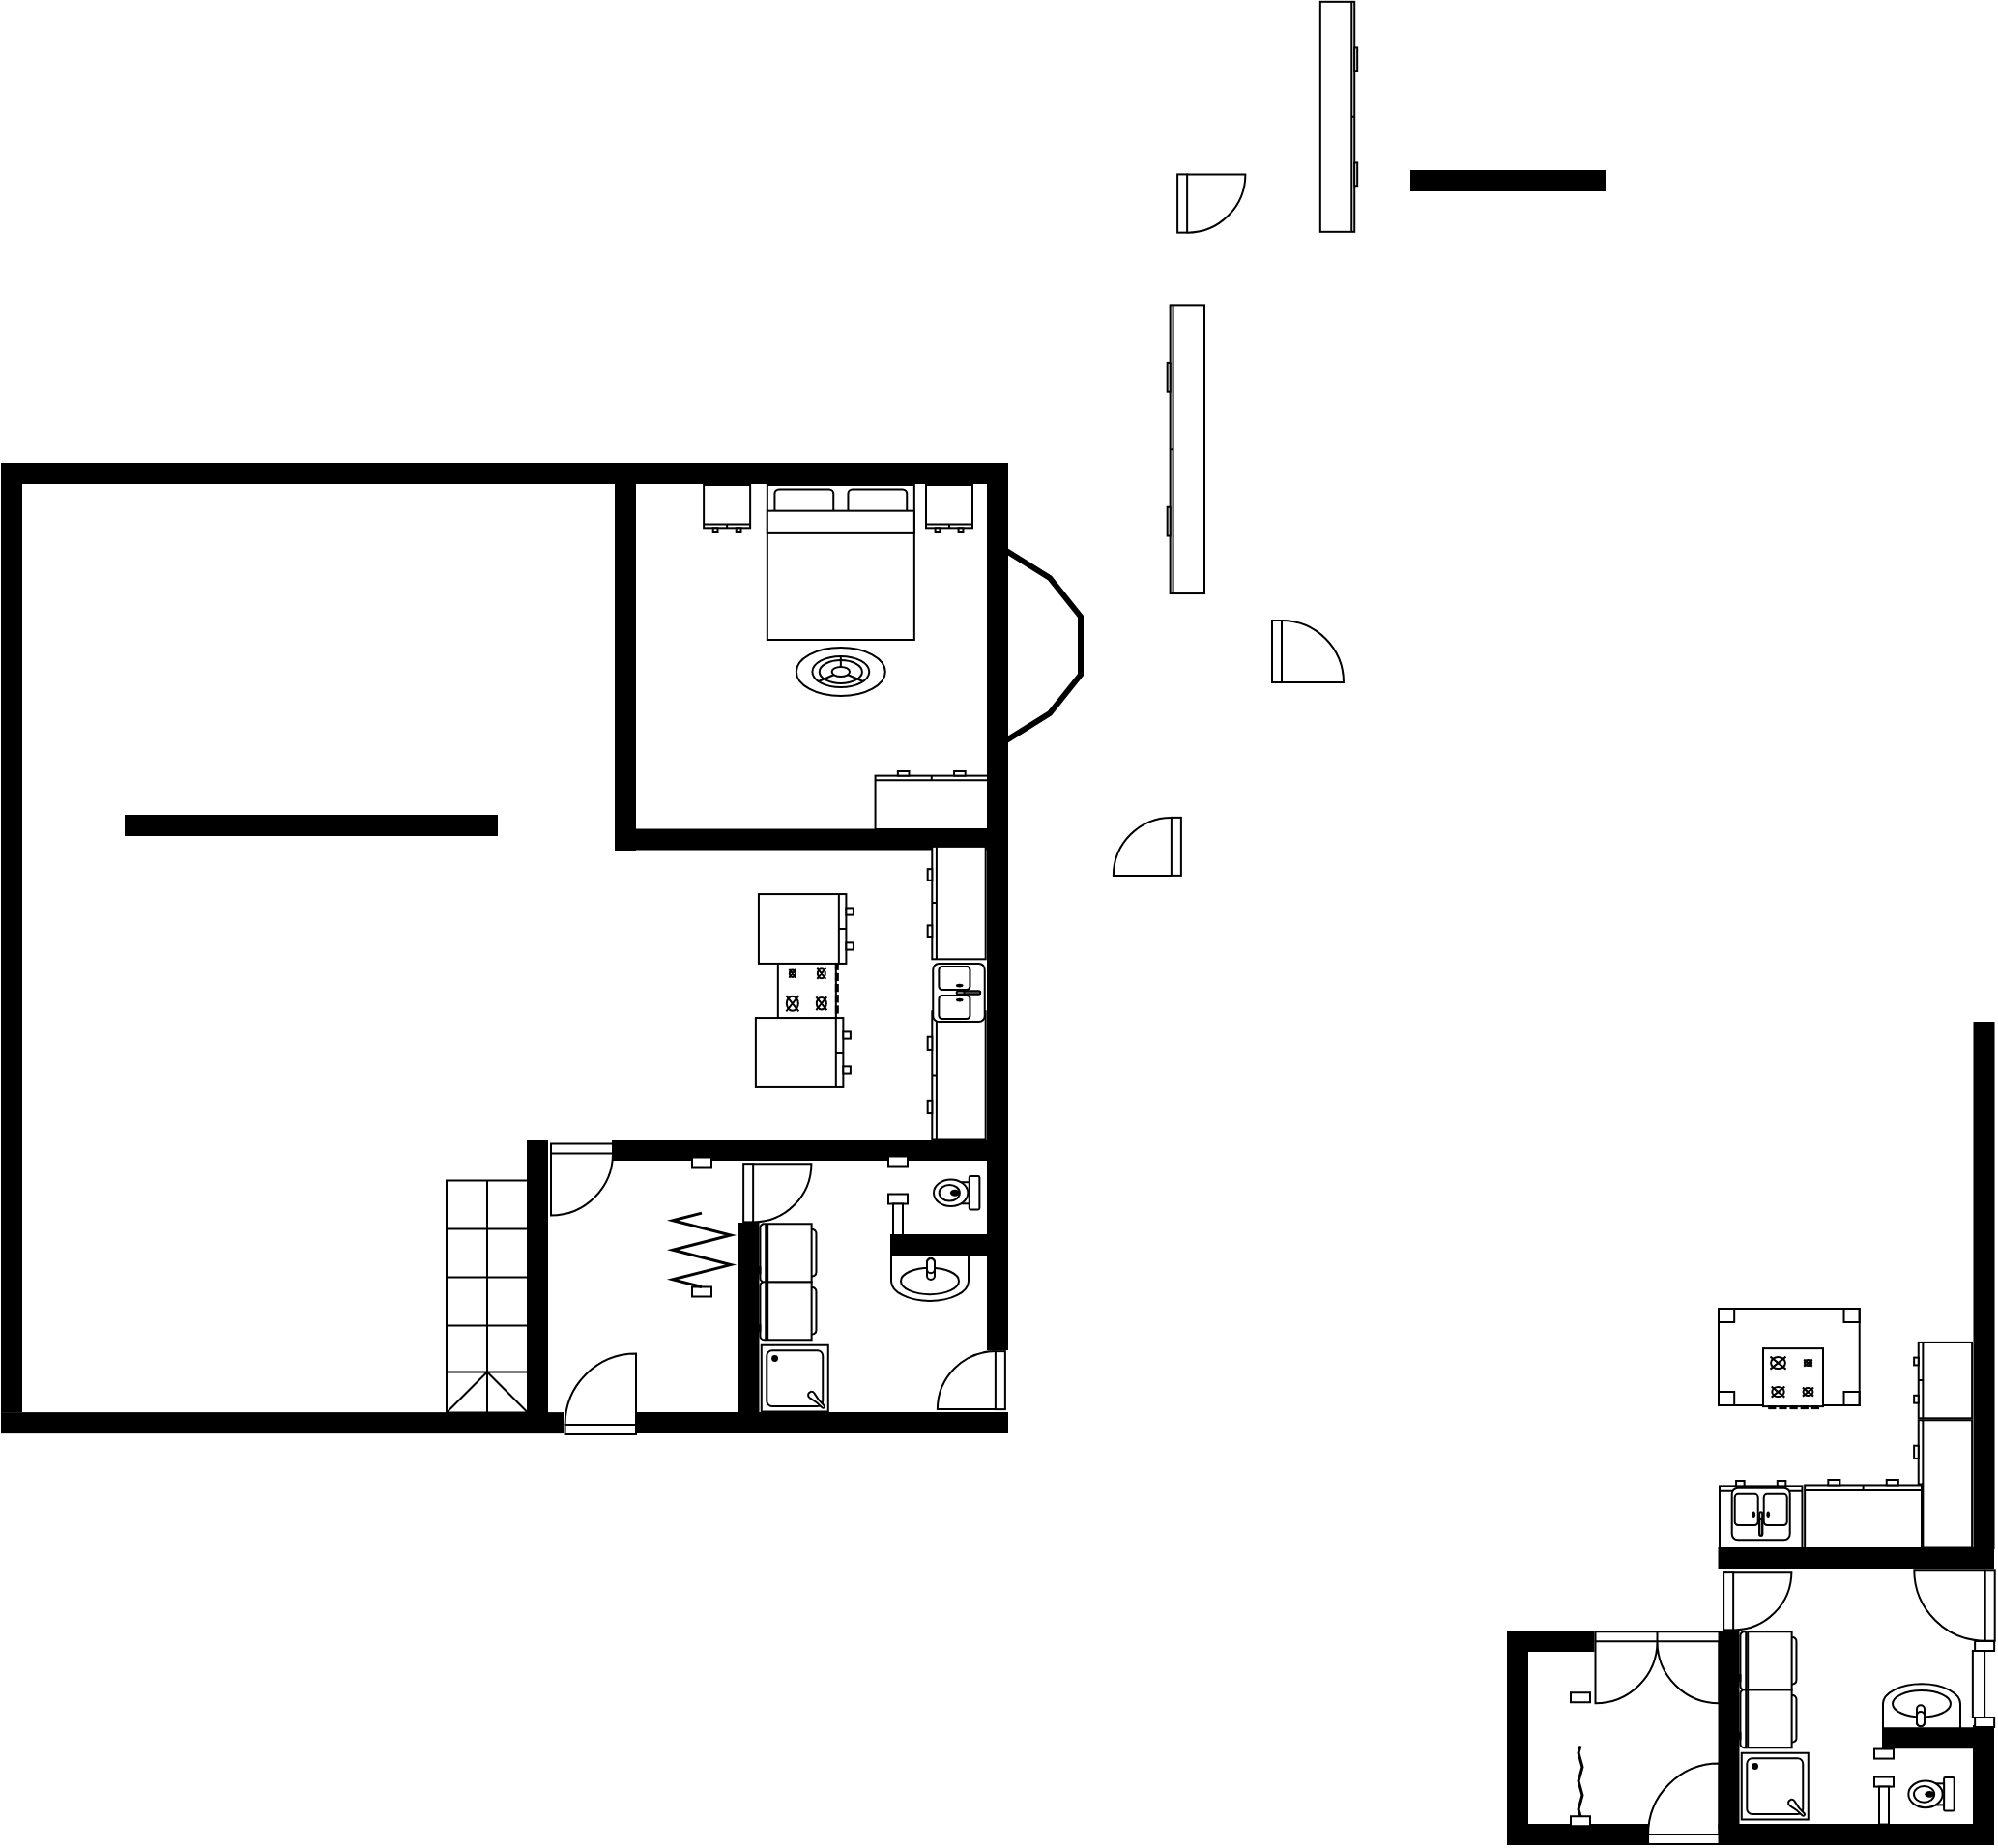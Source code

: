 <mxfile version="24.3.1" type="github" pages="2">
  <diagram name="Page-1" id="xjWKJGh5MfLKTEoIrmZc">
    <mxGraphModel dx="747" dy="1329" grid="0" gridSize="10" guides="1" tooltips="1" connect="1" arrows="1" fold="1" page="0" pageScale="1" pageWidth="850" pageHeight="1100" math="0" shadow="0">
      <root>
        <mxCell id="0" />
        <mxCell id="1" parent="0" />
        <mxCell id="OK5JHSdQybiAA-abdOU7-43" value="" style="verticalLabelPosition=bottom;html=1;verticalAlign=top;align=center;shape=mxgraph.floorplan.table;rotation=0;" vertex="1" parent="1">
          <mxGeometry x="1149" y="146" width="72.86" height="50" as="geometry" />
        </mxCell>
        <mxCell id="h-Q27DOEpLDlaPpYUZ9X-6" value="" style="verticalLabelPosition=bottom;html=1;verticalAlign=top;align=center;shape=mxgraph.floorplan.wall;fillColor=strokeColor;" parent="1" vertex="1">
          <mxGeometry x="589" y="199" width="192" height="12" as="geometry" />
        </mxCell>
        <mxCell id="h-Q27DOEpLDlaPpYUZ9X-8" value="" style="verticalLabelPosition=bottom;html=1;verticalAlign=top;align=center;shape=mxgraph.floorplan.wall;fillColor=strokeColor;direction=south;" parent="1" vertex="1">
          <mxGeometry x="261" y="-281" width="10" height="480" as="geometry" />
        </mxCell>
        <mxCell id="h-Q27DOEpLDlaPpYUZ9X-11" value="" style="verticalLabelPosition=bottom;html=1;verticalAlign=top;align=center;shape=mxgraph.floorplan.wall;fillColor=strokeColor;" parent="1" vertex="1">
          <mxGeometry x="261" y="-291" width="520" height="10" as="geometry" />
        </mxCell>
        <mxCell id="h-Q27DOEpLDlaPpYUZ9X-12" value="" style="verticalLabelPosition=bottom;html=1;verticalAlign=top;align=center;shape=mxgraph.floorplan.wall;fillColor=strokeColor;direction=south;" parent="1" vertex="1">
          <mxGeometry x="771" y="-280" width="10" height="447" as="geometry" />
        </mxCell>
        <mxCell id="h-Q27DOEpLDlaPpYUZ9X-15" value="" style="verticalLabelPosition=bottom;html=1;verticalAlign=top;align=center;shape=mxgraph.floorplan.doorRight;aspect=fixed;rotation=90;" parent="1" vertex="1">
          <mxGeometry x="749" y="167.12" width="30" height="31.88" as="geometry" />
        </mxCell>
        <mxCell id="h-Q27DOEpLDlaPpYUZ9X-16" value="" style="verticalLabelPosition=bottom;html=1;verticalAlign=top;align=center;shape=mxgraph.floorplan.wall;fillColor=strokeColor;" parent="1" vertex="1">
          <mxGeometry x="639" y="59" width="132" height="10" as="geometry" />
        </mxCell>
        <mxCell id="h-Q27DOEpLDlaPpYUZ9X-17" value="" style="verticalLabelPosition=bottom;html=1;verticalAlign=top;align=center;shape=mxgraph.floorplan.wall;fillColor=strokeColor;direction=south;" parent="1" vertex="1">
          <mxGeometry x="642.25" y="102" width="10" height="97" as="geometry" />
        </mxCell>
        <mxCell id="h-Q27DOEpLDlaPpYUZ9X-19" value="" style="verticalLabelPosition=bottom;html=1;verticalAlign=top;align=center;shape=mxgraph.floorplan.shower2;rotation=90;" parent="1" vertex="1">
          <mxGeometry x="653.95" y="164.81" width="34.37" height="34.5" as="geometry" />
        </mxCell>
        <mxCell id="h-Q27DOEpLDlaPpYUZ9X-20" value="" style="verticalLabelPosition=bottom;html=1;verticalAlign=top;align=center;shape=mxgraph.floorplan.refrigerator;rotation=90;" parent="1" vertex="1">
          <mxGeometry x="652.25" y="132.13" width="30" height="30" as="geometry" />
        </mxCell>
        <mxCell id="h-Q27DOEpLDlaPpYUZ9X-21" value="" style="verticalLabelPosition=bottom;html=1;verticalAlign=top;align=center;shape=mxgraph.floorplan.refrigerator;rotation=90;" parent="1" vertex="1">
          <mxGeometry x="652.25" y="102.13" width="30" height="30" as="geometry" />
        </mxCell>
        <mxCell id="h-Q27DOEpLDlaPpYUZ9X-23" value="" style="verticalLabelPosition=bottom;html=1;verticalAlign=top;align=center;shape=mxgraph.floorplan.sink_1;rotation=0;" parent="1" vertex="1">
          <mxGeometry x="721" y="118" width="40" height="24" as="geometry" />
        </mxCell>
        <mxCell id="h-Q27DOEpLDlaPpYUZ9X-28" value="" style="verticalLabelPosition=bottom;html=1;verticalAlign=top;align=center;shape=mxgraph.floorplan.doorLeft;aspect=fixed;rotation=0;" parent="1" vertex="1">
          <mxGeometry x="545" y="60.75" width="32" height="34" as="geometry" />
        </mxCell>
        <mxCell id="h-Q27DOEpLDlaPpYUZ9X-29" value="" style="verticalLabelPosition=bottom;html=1;verticalAlign=top;align=center;shape=mxgraph.floorplan.doorRight;aspect=fixed;rotation=-90;" parent="1" vertex="1">
          <mxGeometry x="870" y="-441.74" width="30.12" height="32" as="geometry" />
        </mxCell>
        <mxCell id="h-Q27DOEpLDlaPpYUZ9X-30" value="" style="verticalLabelPosition=bottom;html=1;verticalAlign=top;align=center;shape=mxgraph.floorplan.doorLeft;aspect=fixed;rotation=-90;" parent="1" vertex="1">
          <mxGeometry x="919.0" y="-211" width="32" height="34" as="geometry" />
        </mxCell>
        <mxCell id="h-Q27DOEpLDlaPpYUZ9X-31" value="" style="verticalLabelPosition=bottom;html=1;verticalAlign=top;align=center;shape=mxgraph.floorplan.toilet;rotation=0;direction=south;" parent="1" vertex="1">
          <mxGeometry x="743" y="77.5" width="23.68" height="17.25" as="geometry" />
        </mxCell>
        <mxCell id="h-Q27DOEpLDlaPpYUZ9X-32" value="" style="verticalLabelPosition=bottom;html=1;verticalAlign=top;align=center;shape=mxgraph.floorplan.doorPocket;dx=0.5;rotation=-90;" parent="1" vertex="1">
          <mxGeometry x="700" y="88.75" width="49" height="6" as="geometry" />
        </mxCell>
        <mxCell id="h-Q27DOEpLDlaPpYUZ9X-36" value="" style="verticalLabelPosition=bottom;html=1;verticalAlign=top;align=center;shape=mxgraph.floorplan.wall;fillColor=strokeColor;" parent="1" vertex="1">
          <mxGeometry x="721" y="108" width="50" height="10" as="geometry" />
        </mxCell>
        <mxCell id="h-Q27DOEpLDlaPpYUZ9X-39" value="" style="verticalLabelPosition=bottom;html=1;verticalAlign=top;align=center;shape=mxgraph.floorplan.stairsRest;rotation=90;" parent="1" vertex="1">
          <mxGeometry x="452" y="118.75" width="120" height="42" as="geometry" />
        </mxCell>
        <mxCell id="h-Q27DOEpLDlaPpYUZ9X-41" value="" style="verticalLabelPosition=bottom;html=1;verticalAlign=top;align=center;shape=mxgraph.floorplan.wall;fillColor=strokeColor;" parent="1" vertex="1">
          <mxGeometry x="261" y="200.06" width="290" height="10" as="geometry" />
        </mxCell>
        <mxCell id="h-Q27DOEpLDlaPpYUZ9X-42" value="" style="verticalLabelPosition=bottom;html=1;verticalAlign=top;align=center;shape=mxgraph.floorplan.doorLeft;aspect=fixed;rotation=-180;" parent="1" vertex="1">
          <mxGeometry x="552.29" y="172" width="36.71" height="39" as="geometry" />
        </mxCell>
        <mxCell id="h-Q27DOEpLDlaPpYUZ9X-45" value="" style="verticalLabelPosition=bottom;html=1;verticalAlign=top;align=center;shape=mxgraph.floorplan.wall;fillColor=strokeColor;" parent="1" vertex="1">
          <mxGeometry x="577" y="59" width="62" height="10" as="geometry" />
        </mxCell>
        <mxCell id="h-Q27DOEpLDlaPpYUZ9X-46" value="" style="verticalLabelPosition=bottom;html=1;verticalAlign=top;align=center;shape=mxgraph.floorplan.wall;fillColor=strokeColor;direction=south;" parent="1" vertex="1">
          <mxGeometry x="533" y="59" width="10" height="141.06" as="geometry" />
        </mxCell>
        <mxCell id="h-Q27DOEpLDlaPpYUZ9X-49" value="" style="verticalLabelPosition=bottom;html=1;verticalAlign=top;align=center;shape=mxgraph.floorplan.doorAccordion;dx=0.6;rotation=-90;" parent="1" vertex="1">
          <mxGeometry x="587" y="88.75" width="72" height="30" as="geometry" />
        </mxCell>
        <mxCell id="h-Q27DOEpLDlaPpYUZ9X-51" value="" style="verticalLabelPosition=bottom;html=1;verticalAlign=top;align=center;shape=mxgraph.floorplan.range_1;rotation=-90;" parent="1" vertex="1">
          <mxGeometry x="662.42" y="-35.12" width="31" height="31" as="geometry" />
        </mxCell>
        <mxCell id="h-Q27DOEpLDlaPpYUZ9X-52" value="" style="verticalLabelPosition=bottom;html=1;verticalAlign=top;align=center;shape=mxgraph.floorplan.wall;fillColor=strokeColor;direction=south;rotation=90;" parent="1" vertex="1">
          <mxGeometry x="675.63" y="-189.37" width="10" height="185.25" as="geometry" />
        </mxCell>
        <mxCell id="h-Q27DOEpLDlaPpYUZ9X-53" value="" style="verticalLabelPosition=bottom;html=1;verticalAlign=top;align=center;shape=mxgraph.floorplan.wall;fillColor=strokeColor;direction=south;" parent="1" vertex="1">
          <mxGeometry x="1281" y="362" width="10" height="53" as="geometry" />
        </mxCell>
        <mxCell id="h-Q27DOEpLDlaPpYUZ9X-54" value="" style="verticalLabelPosition=bottom;html=1;verticalAlign=top;align=center;shape=mxgraph.floorplan.dresser;rotation=90;" parent="1" vertex="1">
          <mxGeometry x="799" y="-307.98" width="148.84" height="19.17" as="geometry" />
        </mxCell>
        <mxCell id="h-Q27DOEpLDlaPpYUZ9X-55" value="" style="verticalLabelPosition=bottom;html=1;verticalAlign=top;align=center;shape=mxgraph.floorplan.dresser;rotation=90;" parent="1" vertex="1">
          <mxGeometry x="721.78" y="10.19" width="66.12" height="30" as="geometry" />
        </mxCell>
        <mxCell id="h-Q27DOEpLDlaPpYUZ9X-56" value="" style="verticalLabelPosition=bottom;html=1;verticalAlign=top;align=center;shape=mxgraph.floorplan.dresser;rotation=-90;" parent="1" vertex="1">
          <mxGeometry x="657.48" y="-11" width="35.94" height="49" as="geometry" />
        </mxCell>
        <mxCell id="h-Q27DOEpLDlaPpYUZ9X-57" value="" style="verticalLabelPosition=bottom;html=1;verticalAlign=top;align=center;shape=mxgraph.floorplan.sink_double2;rotation=90;" parent="1" vertex="1">
          <mxGeometry x="741" y="-30.87" width="30" height="26.75" as="geometry" />
        </mxCell>
        <mxCell id="h-Q27DOEpLDlaPpYUZ9X-58" value="" style="verticalLabelPosition=bottom;html=1;verticalAlign=top;align=center;shape=mxgraph.floorplan.dresser;rotation=-90;" parent="1" vertex="1">
          <mxGeometry x="893" y="-480.17" width="119" height="19.17" as="geometry" />
        </mxCell>
        <mxCell id="h-Q27DOEpLDlaPpYUZ9X-59" value="" style="verticalLabelPosition=bottom;html=1;verticalAlign=top;align=center;shape=mxgraph.floorplan.wall;fillColor=strokeColor;" parent="1" vertex="1">
          <mxGeometry x="325" y="-109" width="192" height="10" as="geometry" />
        </mxCell>
        <mxCell id="h-Q27DOEpLDlaPpYUZ9X-60" value="" style="verticalLabelPosition=bottom;html=1;verticalAlign=top;align=center;shape=mxgraph.floorplan.wall;fillColor=strokeColor;rotation=90;" parent="1" vertex="1">
          <mxGeometry x="488.75" y="-191.25" width="189.5" height="10" as="geometry" />
        </mxCell>
        <mxCell id="h-Q27DOEpLDlaPpYUZ9X-63" value="" style="verticalLabelPosition=bottom;html=1;verticalAlign=top;align=center;shape=mxgraph.floorplan.bed_double;" parent="1" vertex="1">
          <mxGeometry x="656.92" y="-280" width="76" height="80" as="geometry" />
        </mxCell>
        <mxCell id="h-Q27DOEpLDlaPpYUZ9X-64" value="" style="verticalLabelPosition=bottom;html=1;verticalAlign=top;align=center;shape=mxgraph.floorplan.dresser;" parent="1" vertex="1">
          <mxGeometry x="739" y="-280" width="24" height="24" as="geometry" />
        </mxCell>
        <mxCell id="h-Q27DOEpLDlaPpYUZ9X-65" value="" style="verticalLabelPosition=bottom;html=1;verticalAlign=top;align=center;shape=mxgraph.floorplan.dresser;" parent="1" vertex="1">
          <mxGeometry x="624.06" y="-280" width="24" height="24" as="geometry" />
        </mxCell>
        <mxCell id="h-Q27DOEpLDlaPpYUZ9X-66" value="" style="verticalLabelPosition=bottom;html=1;verticalAlign=top;align=center;shape=mxgraph.floorplan.floor_lamp;" parent="1" vertex="1">
          <mxGeometry x="671.92" y="-196" width="46" height="25" as="geometry" />
        </mxCell>
        <mxCell id="h-Q27DOEpLDlaPpYUZ9X-67" value="" style="verticalLabelPosition=bottom;html=1;verticalAlign=top;align=center;shape=mxgraph.floorplan.windowBay;strokeWidth=3;aspect=fixed;rotation=-90;" parent="1" vertex="1">
          <mxGeometry x="749" y="-217" width="100" height="40" as="geometry" />
        </mxCell>
        <mxCell id="117G0C2ZJ8UMQAqi53bu-1" value="" style="verticalLabelPosition=bottom;html=1;verticalAlign=top;align=center;shape=mxgraph.floorplan.dresser;rotation=90;" vertex="1" parent="1">
          <mxGeometry x="725.73" y="-78.95" width="58.22" height="30" as="geometry" />
        </mxCell>
        <mxCell id="117G0C2ZJ8UMQAqi53bu-2" value="" style="verticalLabelPosition=bottom;html=1;verticalAlign=top;align=center;shape=mxgraph.floorplan.dresser;rotation=-90;" vertex="1" parent="1">
          <mxGeometry x="659" y="-75" width="35.94" height="49" as="geometry" />
        </mxCell>
        <mxCell id="117G0C2ZJ8UMQAqi53bu-4" value="" style="verticalLabelPosition=bottom;html=1;verticalAlign=top;align=center;shape=mxgraph.floorplan.dresser;rotation=-180;" vertex="1" parent="1">
          <mxGeometry x="712.78" y="-132" width="58.22" height="30" as="geometry" />
        </mxCell>
        <mxCell id="117G0C2ZJ8UMQAqi53bu-5" value="" style="verticalLabelPosition=bottom;html=1;verticalAlign=top;align=center;shape=mxgraph.floorplan.wall;fillColor=strokeColor;" vertex="1" parent="1">
          <mxGeometry x="990" y="-454" width="100" height="33" as="geometry" />
        </mxCell>
        <mxCell id="117G0C2ZJ8UMQAqi53bu-7" value="" style="verticalLabelPosition=bottom;html=1;verticalAlign=top;align=center;shape=mxgraph.floorplan.doorRight;aspect=fixed;rotation=-90;" vertex="1" parent="1">
          <mxGeometry x="645.51" y="70.13" width="30.12" height="32" as="geometry" />
        </mxCell>
        <mxCell id="OK5JHSdQybiAA-abdOU7-13" value="" style="verticalLabelPosition=bottom;html=1;verticalAlign=top;align=center;shape=mxgraph.floorplan.doorRight;aspect=fixed;rotation=90;" vertex="1" parent="1">
          <mxGeometry x="840" y="-109" width="30" height="31.88" as="geometry" />
        </mxCell>
        <mxCell id="OK5JHSdQybiAA-abdOU7-14" value="" style="verticalLabelPosition=bottom;html=1;verticalAlign=top;align=center;shape=mxgraph.floorplan.wall;fillColor=strokeColor;" vertex="1" parent="1">
          <mxGeometry x="1149.25" y="270" width="132" height="10" as="geometry" />
        </mxCell>
        <mxCell id="OK5JHSdQybiAA-abdOU7-15" value="" style="verticalLabelPosition=bottom;html=1;verticalAlign=top;align=center;shape=mxgraph.floorplan.wall;fillColor=strokeColor;direction=south;" vertex="1" parent="1">
          <mxGeometry x="1149.25" y="313" width="10" height="102" as="geometry" />
        </mxCell>
        <mxCell id="OK5JHSdQybiAA-abdOU7-16" value="" style="verticalLabelPosition=bottom;html=1;verticalAlign=top;align=center;shape=mxgraph.floorplan.shower2;rotation=90;" vertex="1" parent="1">
          <mxGeometry x="1160.95" y="375.81" width="34.37" height="34.5" as="geometry" />
        </mxCell>
        <mxCell id="OK5JHSdQybiAA-abdOU7-17" value="" style="verticalLabelPosition=bottom;html=1;verticalAlign=top;align=center;shape=mxgraph.floorplan.refrigerator;rotation=90;" vertex="1" parent="1">
          <mxGeometry x="1159.25" y="343.13" width="30" height="30" as="geometry" />
        </mxCell>
        <mxCell id="OK5JHSdQybiAA-abdOU7-18" value="" style="verticalLabelPosition=bottom;html=1;verticalAlign=top;align=center;shape=mxgraph.floorplan.refrigerator;rotation=90;" vertex="1" parent="1">
          <mxGeometry x="1159.25" y="313.13" width="30" height="30" as="geometry" />
        </mxCell>
        <mxCell id="OK5JHSdQybiAA-abdOU7-19" value="" style="verticalLabelPosition=bottom;html=1;verticalAlign=top;align=center;shape=mxgraph.floorplan.sink_1;rotation=-180;" vertex="1" parent="1">
          <mxGeometry x="1234" y="340.13" width="40" height="24" as="geometry" />
        </mxCell>
        <mxCell id="OK5JHSdQybiAA-abdOU7-20" value="" style="verticalLabelPosition=bottom;html=1;verticalAlign=top;align=center;shape=mxgraph.floorplan.toilet;rotation=0;direction=south;" vertex="1" parent="1">
          <mxGeometry x="1247.16" y="388.56" width="23.68" height="17.25" as="geometry" />
        </mxCell>
        <mxCell id="OK5JHSdQybiAA-abdOU7-21" value="" style="verticalLabelPosition=bottom;html=1;verticalAlign=top;align=center;shape=mxgraph.floorplan.doorPocket;dx=0.5;rotation=-90;" vertex="1" parent="1">
          <mxGeometry x="1215" y="393" width="39" height="0.56" as="geometry" />
        </mxCell>
        <mxCell id="OK5JHSdQybiAA-abdOU7-22" value="" style="verticalLabelPosition=bottom;html=1;verticalAlign=top;align=center;shape=mxgraph.floorplan.wall;fillColor=strokeColor;" vertex="1" parent="1">
          <mxGeometry x="1234" y="358.12" width="50" height="20" as="geometry" />
        </mxCell>
        <mxCell id="OK5JHSdQybiAA-abdOU7-23" value="" style="verticalLabelPosition=bottom;html=1;verticalAlign=top;align=center;shape=mxgraph.floorplan.doorRight;aspect=fixed;rotation=-90;" vertex="1" parent="1">
          <mxGeometry x="1152.51" y="281.13" width="30.12" height="32" as="geometry" />
        </mxCell>
        <mxCell id="OK5JHSdQybiAA-abdOU7-25" value="" style="verticalLabelPosition=bottom;html=1;verticalAlign=top;align=center;shape=mxgraph.floorplan.doorOverhead;rotation=-90;" vertex="1" parent="1">
          <mxGeometry x="1263.75" y="334.69" width="44.5" height="11.13" as="geometry" />
        </mxCell>
        <mxCell id="OK5JHSdQybiAA-abdOU7-26" value="" style="verticalLabelPosition=bottom;html=1;verticalAlign=top;align=center;shape=mxgraph.floorplan.wall;fillColor=strokeColor;" vertex="1" parent="1">
          <mxGeometry x="1149.25" y="413" width="141.75" height="10" as="geometry" />
        </mxCell>
        <mxCell id="OK5JHSdQybiAA-abdOU7-27" value="" style="verticalLabelPosition=bottom;html=1;verticalAlign=top;align=center;shape=mxgraph.floorplan.doorLeft;aspect=fixed;rotation=-180;" vertex="1" parent="1">
          <mxGeometry x="1112.54" y="384" width="36.71" height="39" as="geometry" />
        </mxCell>
        <mxCell id="OK5JHSdQybiAA-abdOU7-28" value="" style="verticalLabelPosition=bottom;html=1;verticalAlign=top;align=center;shape=mxgraph.floorplan.doorDouble;aspect=fixed;" vertex="1" parent="1">
          <mxGeometry x="1085.25" y="313.13" width="64" height="34" as="geometry" />
        </mxCell>
        <mxCell id="OK5JHSdQybiAA-abdOU7-29" value="" style="verticalLabelPosition=bottom;html=1;verticalAlign=top;align=center;shape=mxgraph.floorplan.wall;fillColor=strokeColor;" vertex="1" parent="1">
          <mxGeometry x="1050" y="413" width="62" height="10" as="geometry" />
        </mxCell>
        <mxCell id="OK5JHSdQybiAA-abdOU7-30" value="" style="verticalLabelPosition=bottom;html=1;verticalAlign=top;align=center;shape=mxgraph.floorplan.wall;fillColor=strokeColor;" vertex="1" parent="1">
          <mxGeometry x="1050" y="310" width="34.25" height="16" as="geometry" />
        </mxCell>
        <mxCell id="OK5JHSdQybiAA-abdOU7-32" value="" style="verticalLabelPosition=bottom;html=1;verticalAlign=top;align=center;shape=mxgraph.floorplan.doorAccordion;dx=0.6;rotation=-90;" vertex="1" parent="1">
          <mxGeometry x="1043" y="378.12" width="69" height="2" as="geometry" />
        </mxCell>
        <mxCell id="OK5JHSdQybiAA-abdOU7-33" value="" style="verticalLabelPosition=bottom;html=1;verticalAlign=top;align=center;shape=mxgraph.floorplan.wall;fillColor=strokeColor;direction=south;" vertex="1" parent="1">
          <mxGeometry x="1040" y="313" width="10" height="110" as="geometry" />
        </mxCell>
        <mxCell id="OK5JHSdQybiAA-abdOU7-34" value="" style="verticalLabelPosition=bottom;html=1;verticalAlign=top;align=center;shape=mxgraph.floorplan.wall;fillColor=strokeColor;direction=south;" vertex="1" parent="1">
          <mxGeometry x="1281" y="270" width="10" height="10" as="geometry" />
        </mxCell>
        <mxCell id="OK5JHSdQybiAA-abdOU7-35" value="" style="verticalLabelPosition=bottom;html=1;verticalAlign=top;align=center;shape=mxgraph.floorplan.doorLeft;aspect=fixed;rotation=90;" vertex="1" parent="1">
          <mxGeometry x="1254" y="280" width="36.71" height="39" as="geometry" />
        </mxCell>
        <mxCell id="OK5JHSdQybiAA-abdOU7-36" value="" style="verticalLabelPosition=bottom;html=1;verticalAlign=top;align=center;shape=mxgraph.floorplan.range_1;rotation=0;" vertex="1" parent="1">
          <mxGeometry x="1172.0" y="166.56" width="31" height="31" as="geometry" />
        </mxCell>
        <mxCell id="OK5JHSdQybiAA-abdOU7-37" value="" style="verticalLabelPosition=bottom;html=1;verticalAlign=top;align=center;shape=mxgraph.floorplan.dresser;rotation=90;" vertex="1" parent="1">
          <mxGeometry x="1232" y="221.69" width="66.12" height="30" as="geometry" />
        </mxCell>
        <mxCell id="OK5JHSdQybiAA-abdOU7-38" value="" style="verticalLabelPosition=bottom;html=1;verticalAlign=top;align=center;shape=mxgraph.floorplan.dresser;rotation=-180;" vertex="1" parent="1">
          <mxGeometry x="1193.58" y="234.5" width="60.42" height="35.5" as="geometry" />
        </mxCell>
        <mxCell id="OK5JHSdQybiAA-abdOU7-40" value="" style="verticalLabelPosition=bottom;html=1;verticalAlign=top;align=center;shape=mxgraph.floorplan.dresser;rotation=-180;" vertex="1" parent="1">
          <mxGeometry x="1149.5" y="235" width="42.72" height="35" as="geometry" />
        </mxCell>
        <mxCell id="OK5JHSdQybiAA-abdOU7-41" value="" style="verticalLabelPosition=bottom;html=1;verticalAlign=top;align=center;shape=mxgraph.floorplan.dresser;rotation=90;" vertex="1" parent="1">
          <mxGeometry x="1245.46" y="168.06" width="39.21" height="30" as="geometry" />
        </mxCell>
        <mxCell id="OK5JHSdQybiAA-abdOU7-42" value="" style="verticalLabelPosition=bottom;html=1;verticalAlign=top;align=center;shape=mxgraph.floorplan.wall;fillColor=strokeColor;direction=south;" vertex="1" parent="1">
          <mxGeometry x="1281.25" y="-2" width="10" height="272" as="geometry" />
        </mxCell>
        <mxCell id="OK5JHSdQybiAA-abdOU7-39" value="" style="verticalLabelPosition=bottom;html=1;verticalAlign=top;align=center;shape=mxgraph.floorplan.sink_double2;rotation=-180;" vertex="1" parent="1">
          <mxGeometry x="1155.86" y="238.87" width="30" height="26.75" as="geometry" />
        </mxCell>
      </root>
    </mxGraphModel>
  </diagram>
  <diagram id="61d1V9OBLIIuK0VRyVxv" name="Page-2">
    <mxGraphModel dx="1120" dy="794" grid="0" gridSize="10" guides="1" tooltips="1" connect="1" arrows="1" fold="1" page="0" pageScale="1" pageWidth="850" pageHeight="1100" math="0" shadow="0">
      <root>
        <mxCell id="0" />
        <mxCell id="1" parent="0" />
      </root>
    </mxGraphModel>
  </diagram>
</mxfile>
